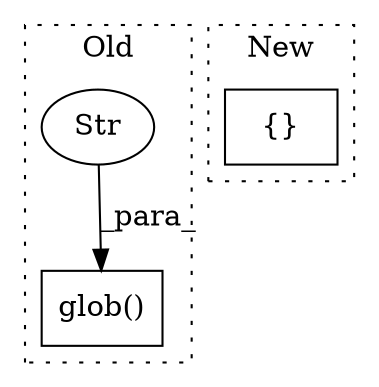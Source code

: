 digraph G {
subgraph cluster0 {
1 [label="glob()" a="75" s="11122,11141" l="13,1" shape="box"];
3 [label="Str" a="66" s="11135" l="6" shape="ellipse"];
label = "Old";
style="dotted";
}
subgraph cluster1 {
2 [label="{}" a="59" s="10710,10710" l="2,1" shape="box"];
label = "New";
style="dotted";
}
3 -> 1 [label="_para_"];
}
